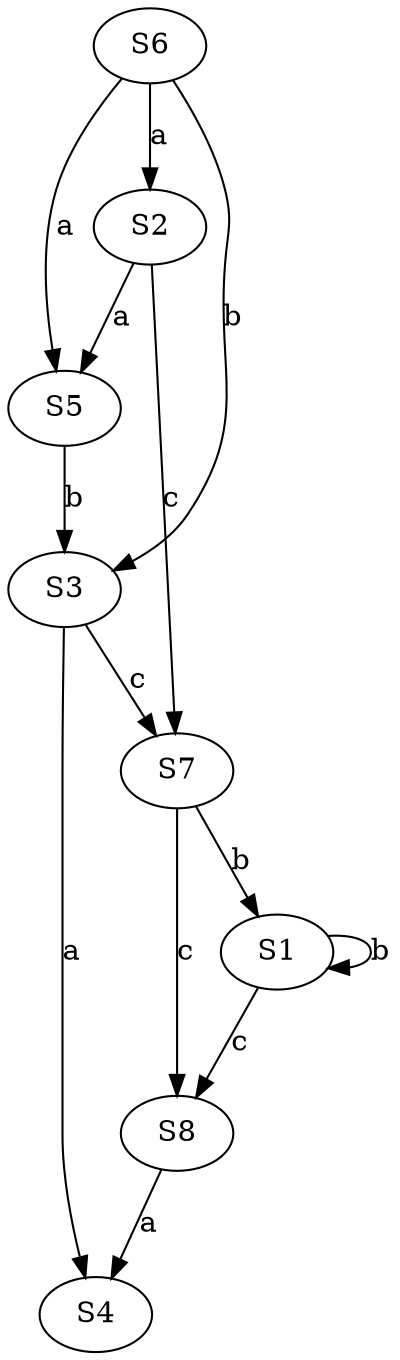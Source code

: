 // Example in the 2017 paper (swap S3 & S5 | S1 & S6) & edge shuffle
digraph g1 {
    S7 -> S8 [ label=c ];
    S5 -> S3 [ label=b ];
    S6 -> S2 [ label=a ];
    S8 -> S4 [ label=a ];
    S6 -> S5 [ label=a ];
    S7 -> S1 [ label=b ];
    S3 -> S4 [ label=a ];
    S6 -> S3 [ label=b ];
    S3 -> S7 [ label=c ];
    S1 -> S1 [ label=b ];
    S2 -> S7 [ label=c ];
    S2 -> S5 [ label=a ];
    S1 -> S8 [ label=c ];
}
